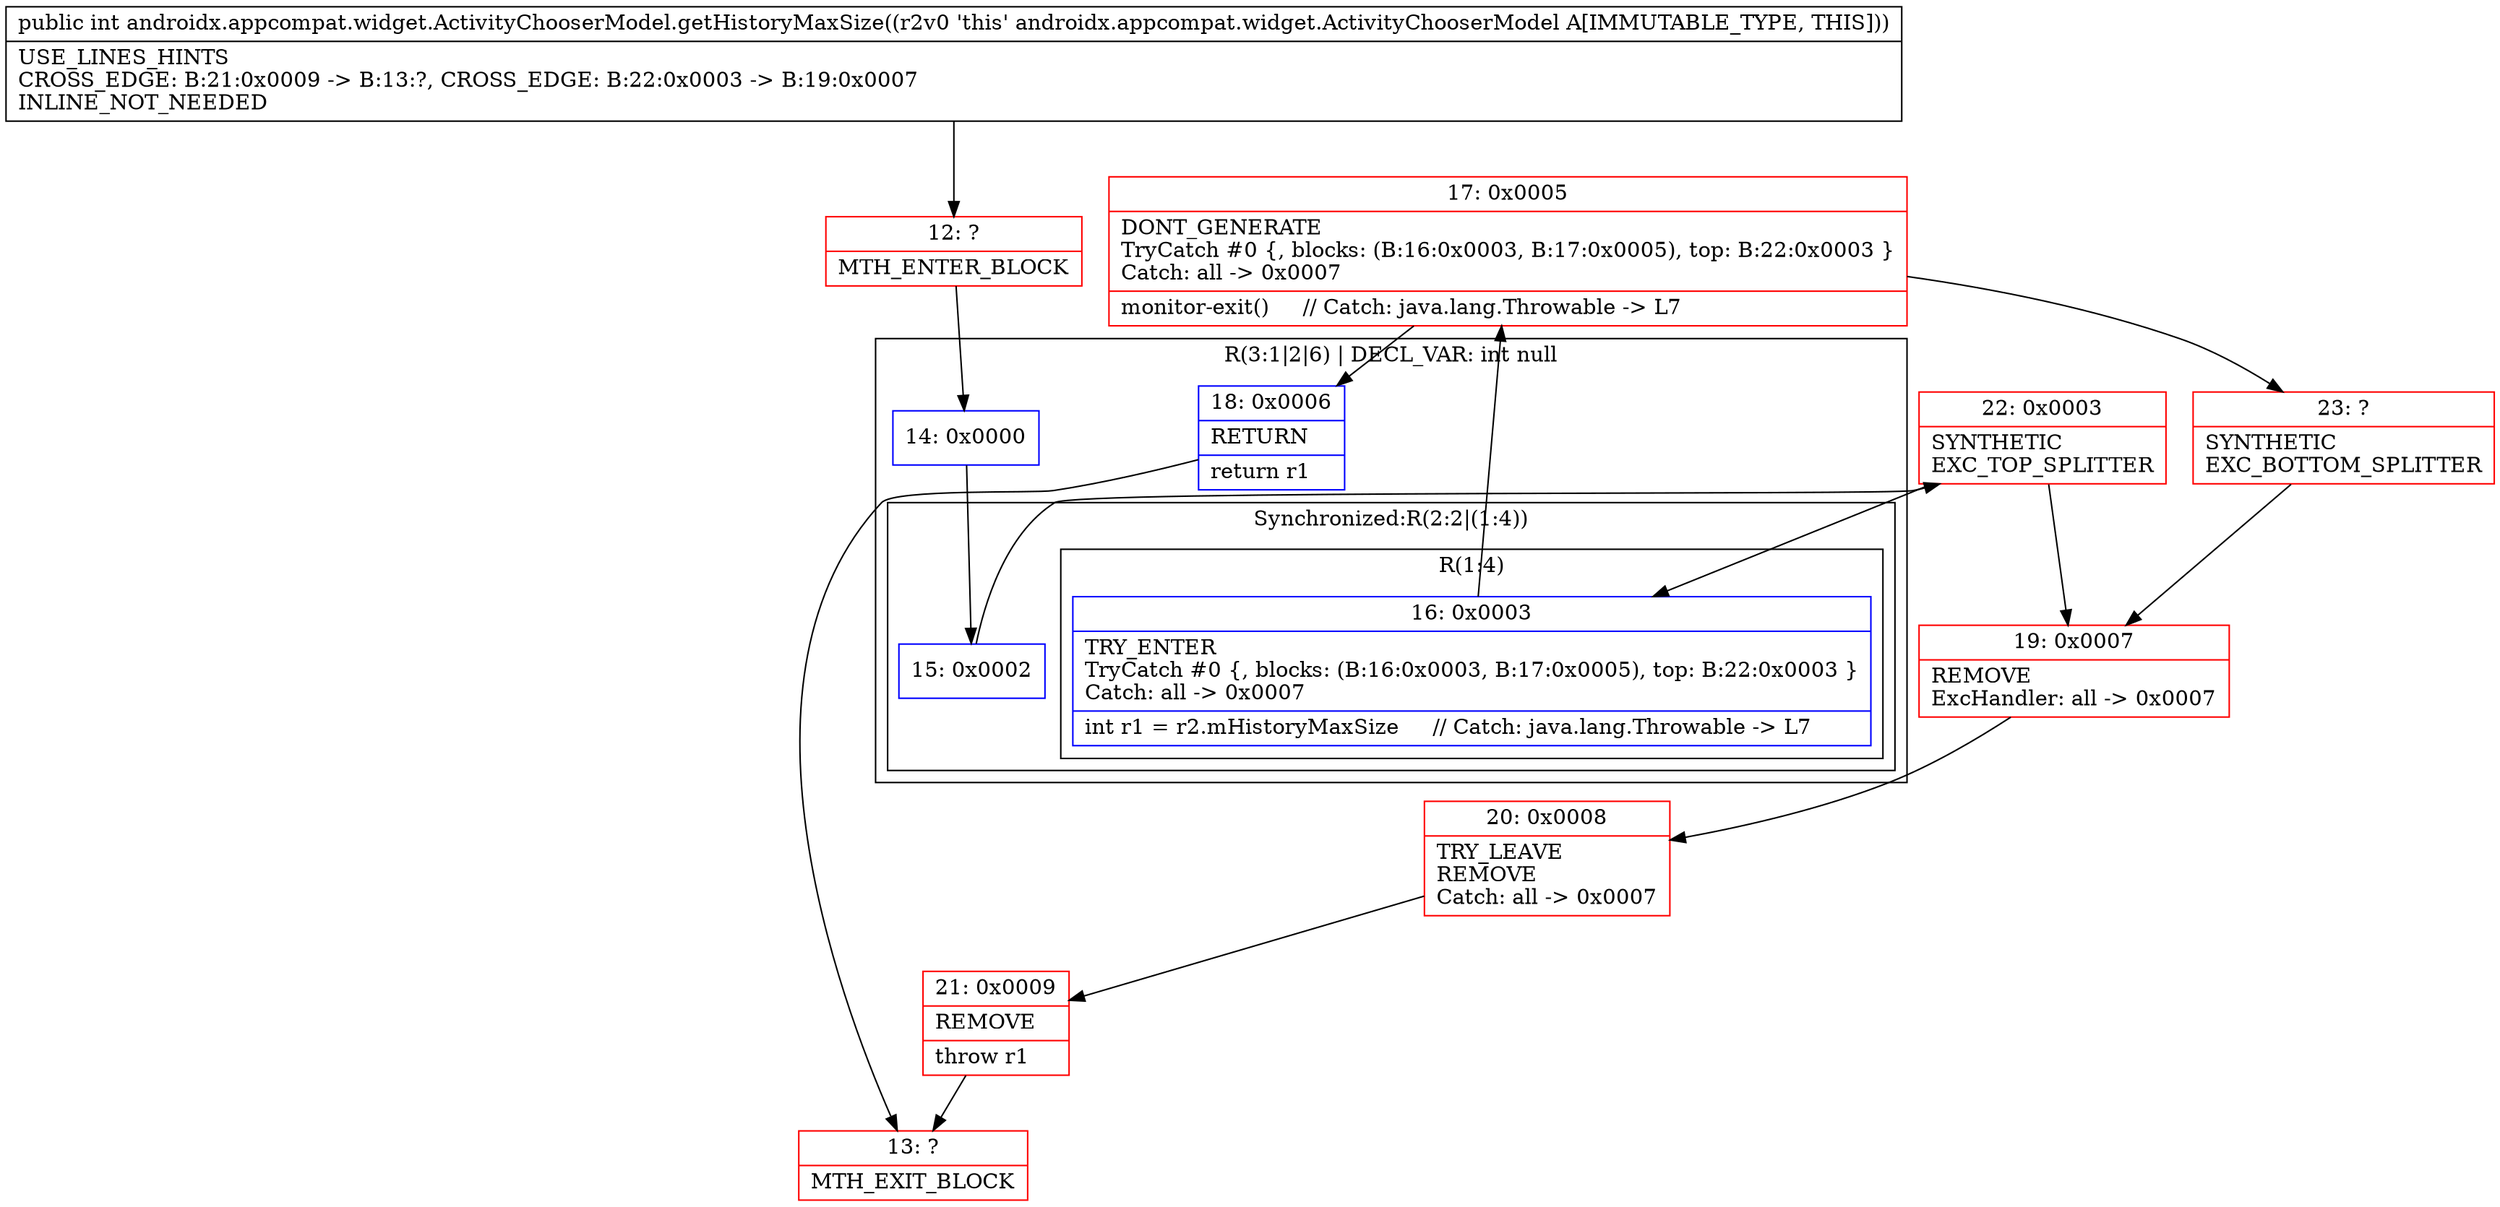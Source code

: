 digraph "CFG forandroidx.appcompat.widget.ActivityChooserModel.getHistoryMaxSize()I" {
subgraph cluster_Region_597419196 {
label = "R(3:1|2|6) | DECL_VAR: int null\l";
node [shape=record,color=blue];
Node_14 [shape=record,label="{14\:\ 0x0000}"];
subgraph cluster_SynchronizedRegion_1251308373 {
label = "Synchronized:R(2:2|(1:4))";
node [shape=record,color=blue];
Node_15 [shape=record,label="{15\:\ 0x0002}"];
subgraph cluster_Region_183499263 {
label = "R(1:4)";
node [shape=record,color=blue];
Node_16 [shape=record,label="{16\:\ 0x0003|TRY_ENTER\lTryCatch #0 \{, blocks: (B:16:0x0003, B:17:0x0005), top: B:22:0x0003 \}\lCatch: all \-\> 0x0007\l|int r1 = r2.mHistoryMaxSize     \/\/ Catch: java.lang.Throwable \-\> L7\l}"];
}
}
Node_18 [shape=record,label="{18\:\ 0x0006|RETURN\l|return r1\l}"];
}
Node_12 [shape=record,color=red,label="{12\:\ ?|MTH_ENTER_BLOCK\l}"];
Node_22 [shape=record,color=red,label="{22\:\ 0x0003|SYNTHETIC\lEXC_TOP_SPLITTER\l}"];
Node_17 [shape=record,color=red,label="{17\:\ 0x0005|DONT_GENERATE\lTryCatch #0 \{, blocks: (B:16:0x0003, B:17:0x0005), top: B:22:0x0003 \}\lCatch: all \-\> 0x0007\l|monitor\-exit()     \/\/ Catch: java.lang.Throwable \-\> L7\l}"];
Node_13 [shape=record,color=red,label="{13\:\ ?|MTH_EXIT_BLOCK\l}"];
Node_23 [shape=record,color=red,label="{23\:\ ?|SYNTHETIC\lEXC_BOTTOM_SPLITTER\l}"];
Node_19 [shape=record,color=red,label="{19\:\ 0x0007|REMOVE\lExcHandler: all \-\> 0x0007\l}"];
Node_20 [shape=record,color=red,label="{20\:\ 0x0008|TRY_LEAVE\lREMOVE\lCatch: all \-\> 0x0007\l}"];
Node_21 [shape=record,color=red,label="{21\:\ 0x0009|REMOVE\l|throw r1\l}"];
MethodNode[shape=record,label="{public int androidx.appcompat.widget.ActivityChooserModel.getHistoryMaxSize((r2v0 'this' androidx.appcompat.widget.ActivityChooserModel A[IMMUTABLE_TYPE, THIS]))  | USE_LINES_HINTS\lCROSS_EDGE: B:21:0x0009 \-\> B:13:?, CROSS_EDGE: B:22:0x0003 \-\> B:19:0x0007\lINLINE_NOT_NEEDED\l}"];
MethodNode -> Node_12;Node_14 -> Node_15;
Node_15 -> Node_22;
Node_16 -> Node_17;
Node_18 -> Node_13;
Node_12 -> Node_14;
Node_22 -> Node_16;
Node_22 -> Node_19;
Node_17 -> Node_18;
Node_17 -> Node_23;
Node_23 -> Node_19;
Node_19 -> Node_20;
Node_20 -> Node_21;
Node_21 -> Node_13;
}

